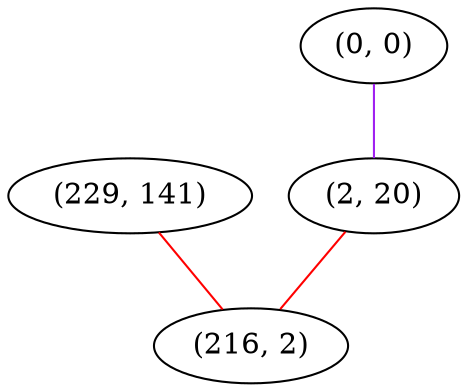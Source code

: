 graph "" {
"(229, 141)";
"(0, 0)";
"(2, 20)";
"(216, 2)";
"(229, 141)" -- "(216, 2)"  [color=red, key=0, weight=1];
"(0, 0)" -- "(2, 20)"  [color=purple, key=0, weight=4];
"(2, 20)" -- "(216, 2)"  [color=red, key=0, weight=1];
}
